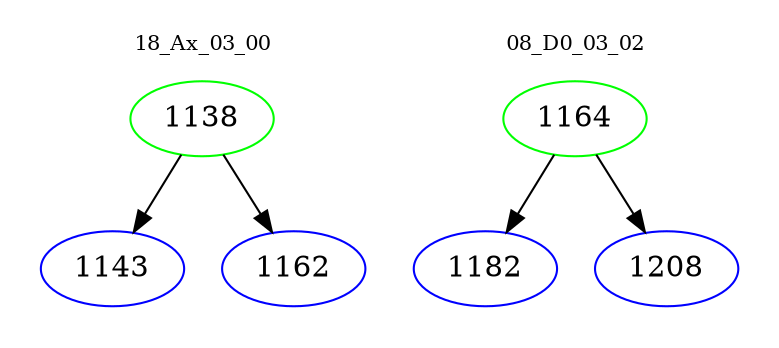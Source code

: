 digraph{
subgraph cluster_0 {
color = white
label = "18_Ax_03_00";
fontsize=10;
T0_1138 [label="1138", color="green"]
T0_1138 -> T0_1143 [color="black"]
T0_1143 [label="1143", color="blue"]
T0_1138 -> T0_1162 [color="black"]
T0_1162 [label="1162", color="blue"]
}
subgraph cluster_1 {
color = white
label = "08_D0_03_02";
fontsize=10;
T1_1164 [label="1164", color="green"]
T1_1164 -> T1_1182 [color="black"]
T1_1182 [label="1182", color="blue"]
T1_1164 -> T1_1208 [color="black"]
T1_1208 [label="1208", color="blue"]
}
}
